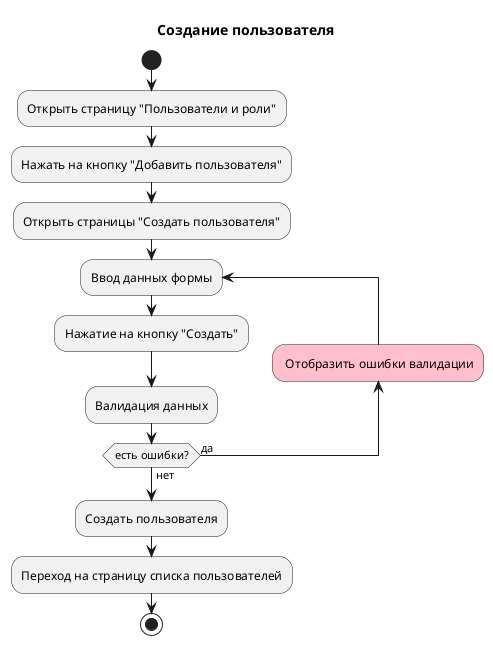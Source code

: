 @startuml Users - Code Components

<style>
.error {
    BackgroundColor pink
}
</style>

hide empty members

title Создание пользователя
start

:Открыть страницу "Пользователи и роли";
:Нажать на кнопку "Добавить пользователя";
:Открыть страницы "Создать пользователя";

repeat :Ввод данных формы
    :Нажатие на кнопку "Создать";
    :Валидация данных;

backward: Отобразить ошибки валидации; <<error>>
repeat while (есть ошибки?) is (да) not (нет)

:Создать пользователя;
:Переход на страницу списка пользователей;

stop

@enduml